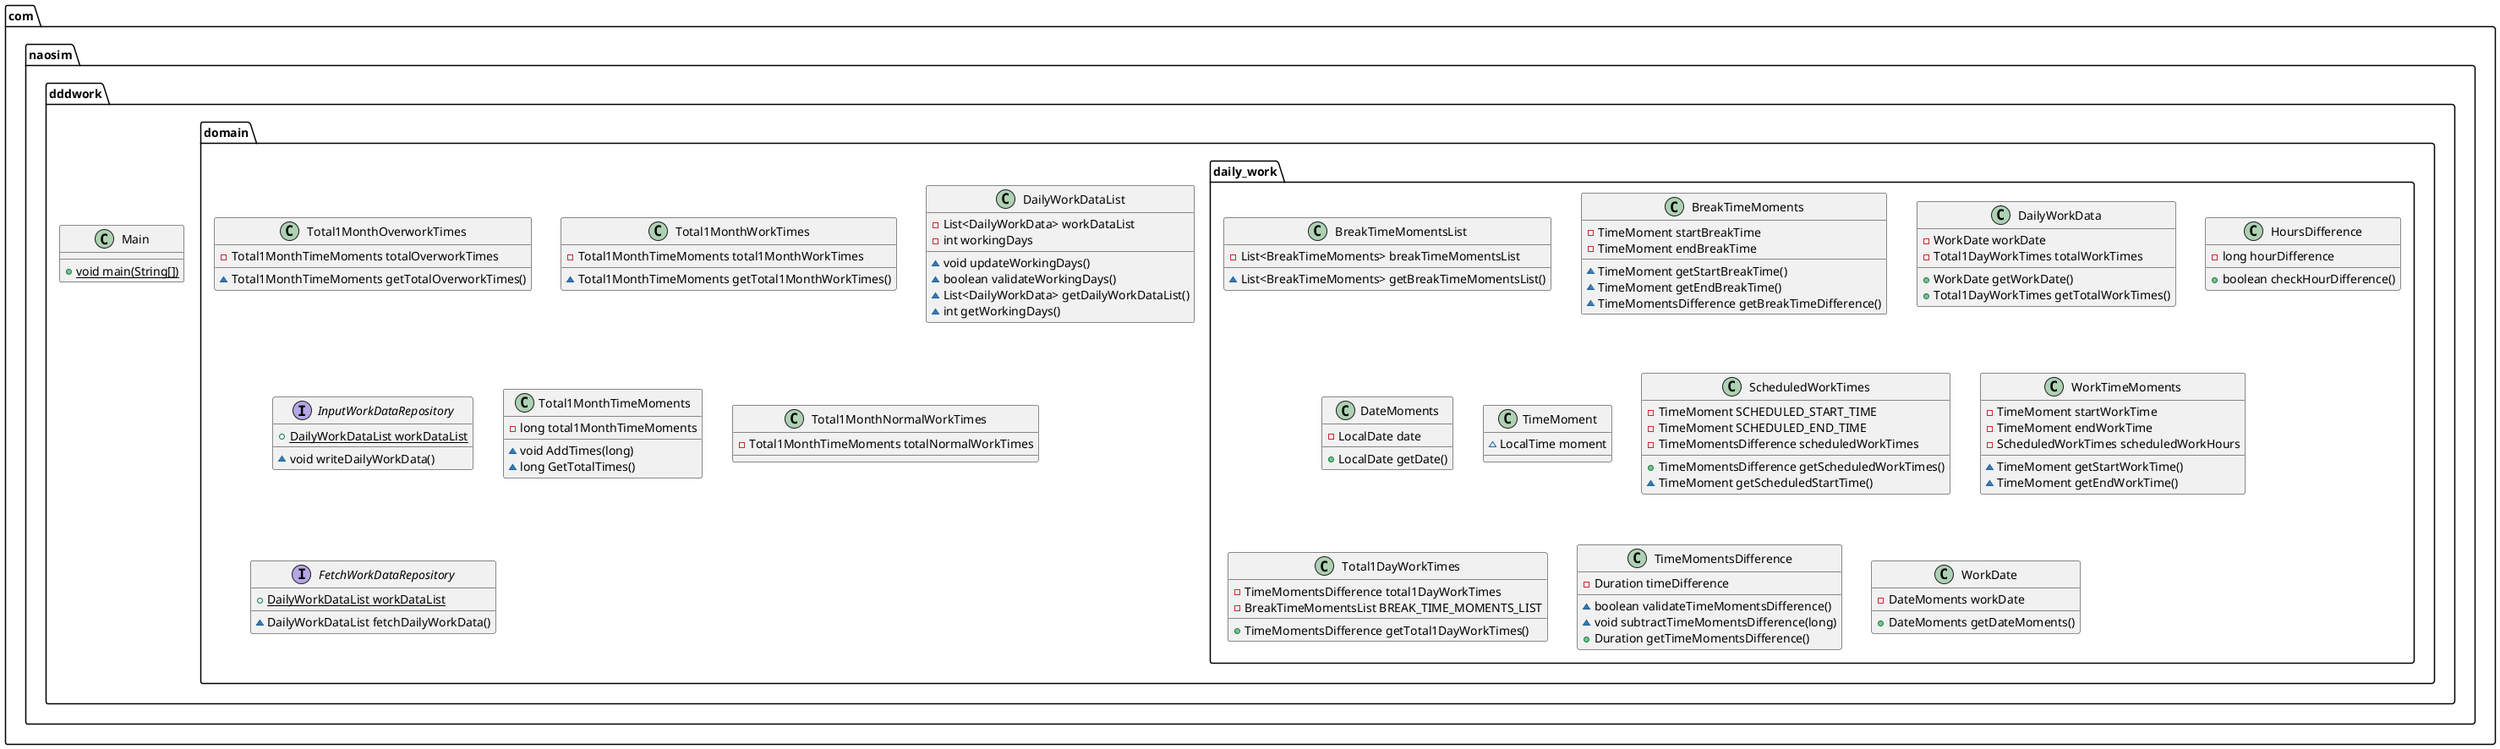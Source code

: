 @startuml
class com.naosim.dddwork.domain.daily_work.BreakTimeMomentsList {
- List<BreakTimeMoments> breakTimeMomentsList
~ List<BreakTimeMoments> getBreakTimeMomentsList()
}


class com.naosim.dddwork.domain.daily_work.BreakTimeMoments {
- TimeMoment startBreakTime
- TimeMoment endBreakTime
~ TimeMoment getStartBreakTime()
~ TimeMoment getEndBreakTime()
~ TimeMomentsDifference getBreakTimeDifference()
}


class com.naosim.dddwork.domain.Total1MonthOverworkTimes {
- Total1MonthTimeMoments totalOverworkTimes
~ Total1MonthTimeMoments getTotalOverworkTimes()
}


class com.naosim.dddwork.domain.Total1MonthWorkTimes {
- Total1MonthTimeMoments total1MonthWorkTimes
~ Total1MonthTimeMoments getTotal1MonthWorkTimes()
}


class com.naosim.dddwork.domain.daily_work.DailyWorkData {
- WorkDate workDate
- Total1DayWorkTimes totalWorkTimes
+ WorkDate getWorkDate()
+ Total1DayWorkTimes getTotalWorkTimes()
}


class com.naosim.dddwork.domain.DailyWorkDataList {
- List<DailyWorkData> workDataList
- int workingDays
~ void updateWorkingDays()
~ boolean validateWorkingDays()
~ List<DailyWorkData> getDailyWorkDataList()
~ int getWorkingDays()
}


interface com.naosim.dddwork.domain.InputWorkDataRepository {
+ {static} DailyWorkDataList workDataList
~ void writeDailyWorkData()
}


class com.naosim.dddwork.domain.daily_work.HoursDifference {
- long hourDifference
+ boolean checkHourDifference()
}


class com.naosim.dddwork.domain.daily_work.DateMoments {
- LocalDate date
+ LocalDate getDate()
}


class com.naosim.dddwork.domain.Total1MonthTimeMoments {
- long total1MonthTimeMoments
~ void AddTimes(long)
~ long GetTotalTimes()
}


class com.naosim.dddwork.domain.daily_work.TimeMoment {
~ LocalTime moment
}

class com.naosim.dddwork.domain.Total1MonthNormalWorkTimes {
- Total1MonthTimeMoments totalNormalWorkTimes
}

class com.naosim.dddwork.domain.daily_work.ScheduledWorkTimes {
- TimeMoment SCHEDULED_START_TIME
- TimeMoment SCHEDULED_END_TIME
- TimeMomentsDifference scheduledWorkTimes
+ TimeMomentsDifference getScheduledWorkTimes()
~ TimeMoment getScheduledStartTime()
}


class com.naosim.dddwork.Main {
+ {static} void main(String[])
}

class com.naosim.dddwork.domain.daily_work.WorkTimeMoments {
- TimeMoment startWorkTime
- TimeMoment endWorkTime
- ScheduledWorkTimes scheduledWorkHours
~ TimeMoment getStartWorkTime()
~ TimeMoment getEndWorkTime()
}


class com.naosim.dddwork.domain.daily_work.Total1DayWorkTimes {
- TimeMomentsDifference total1DayWorkTimes
- BreakTimeMomentsList BREAK_TIME_MOMENTS_LIST
+ TimeMomentsDifference getTotal1DayWorkTimes()
}


class com.naosim.dddwork.domain.daily_work.TimeMomentsDifference {
- Duration timeDifference
~ boolean validateTimeMomentsDifference()
~ void subtractTimeMomentsDifference(long)
+ Duration getTimeMomentsDifference()
}


interface com.naosim.dddwork.domain.FetchWorkDataRepository {
+ {static} DailyWorkDataList workDataList
~ DailyWorkDataList fetchDailyWorkData()
}


class com.naosim.dddwork.domain.daily_work.WorkDate {
- DateMoments workDate
+ DateMoments getDateMoments()
}


@enduml